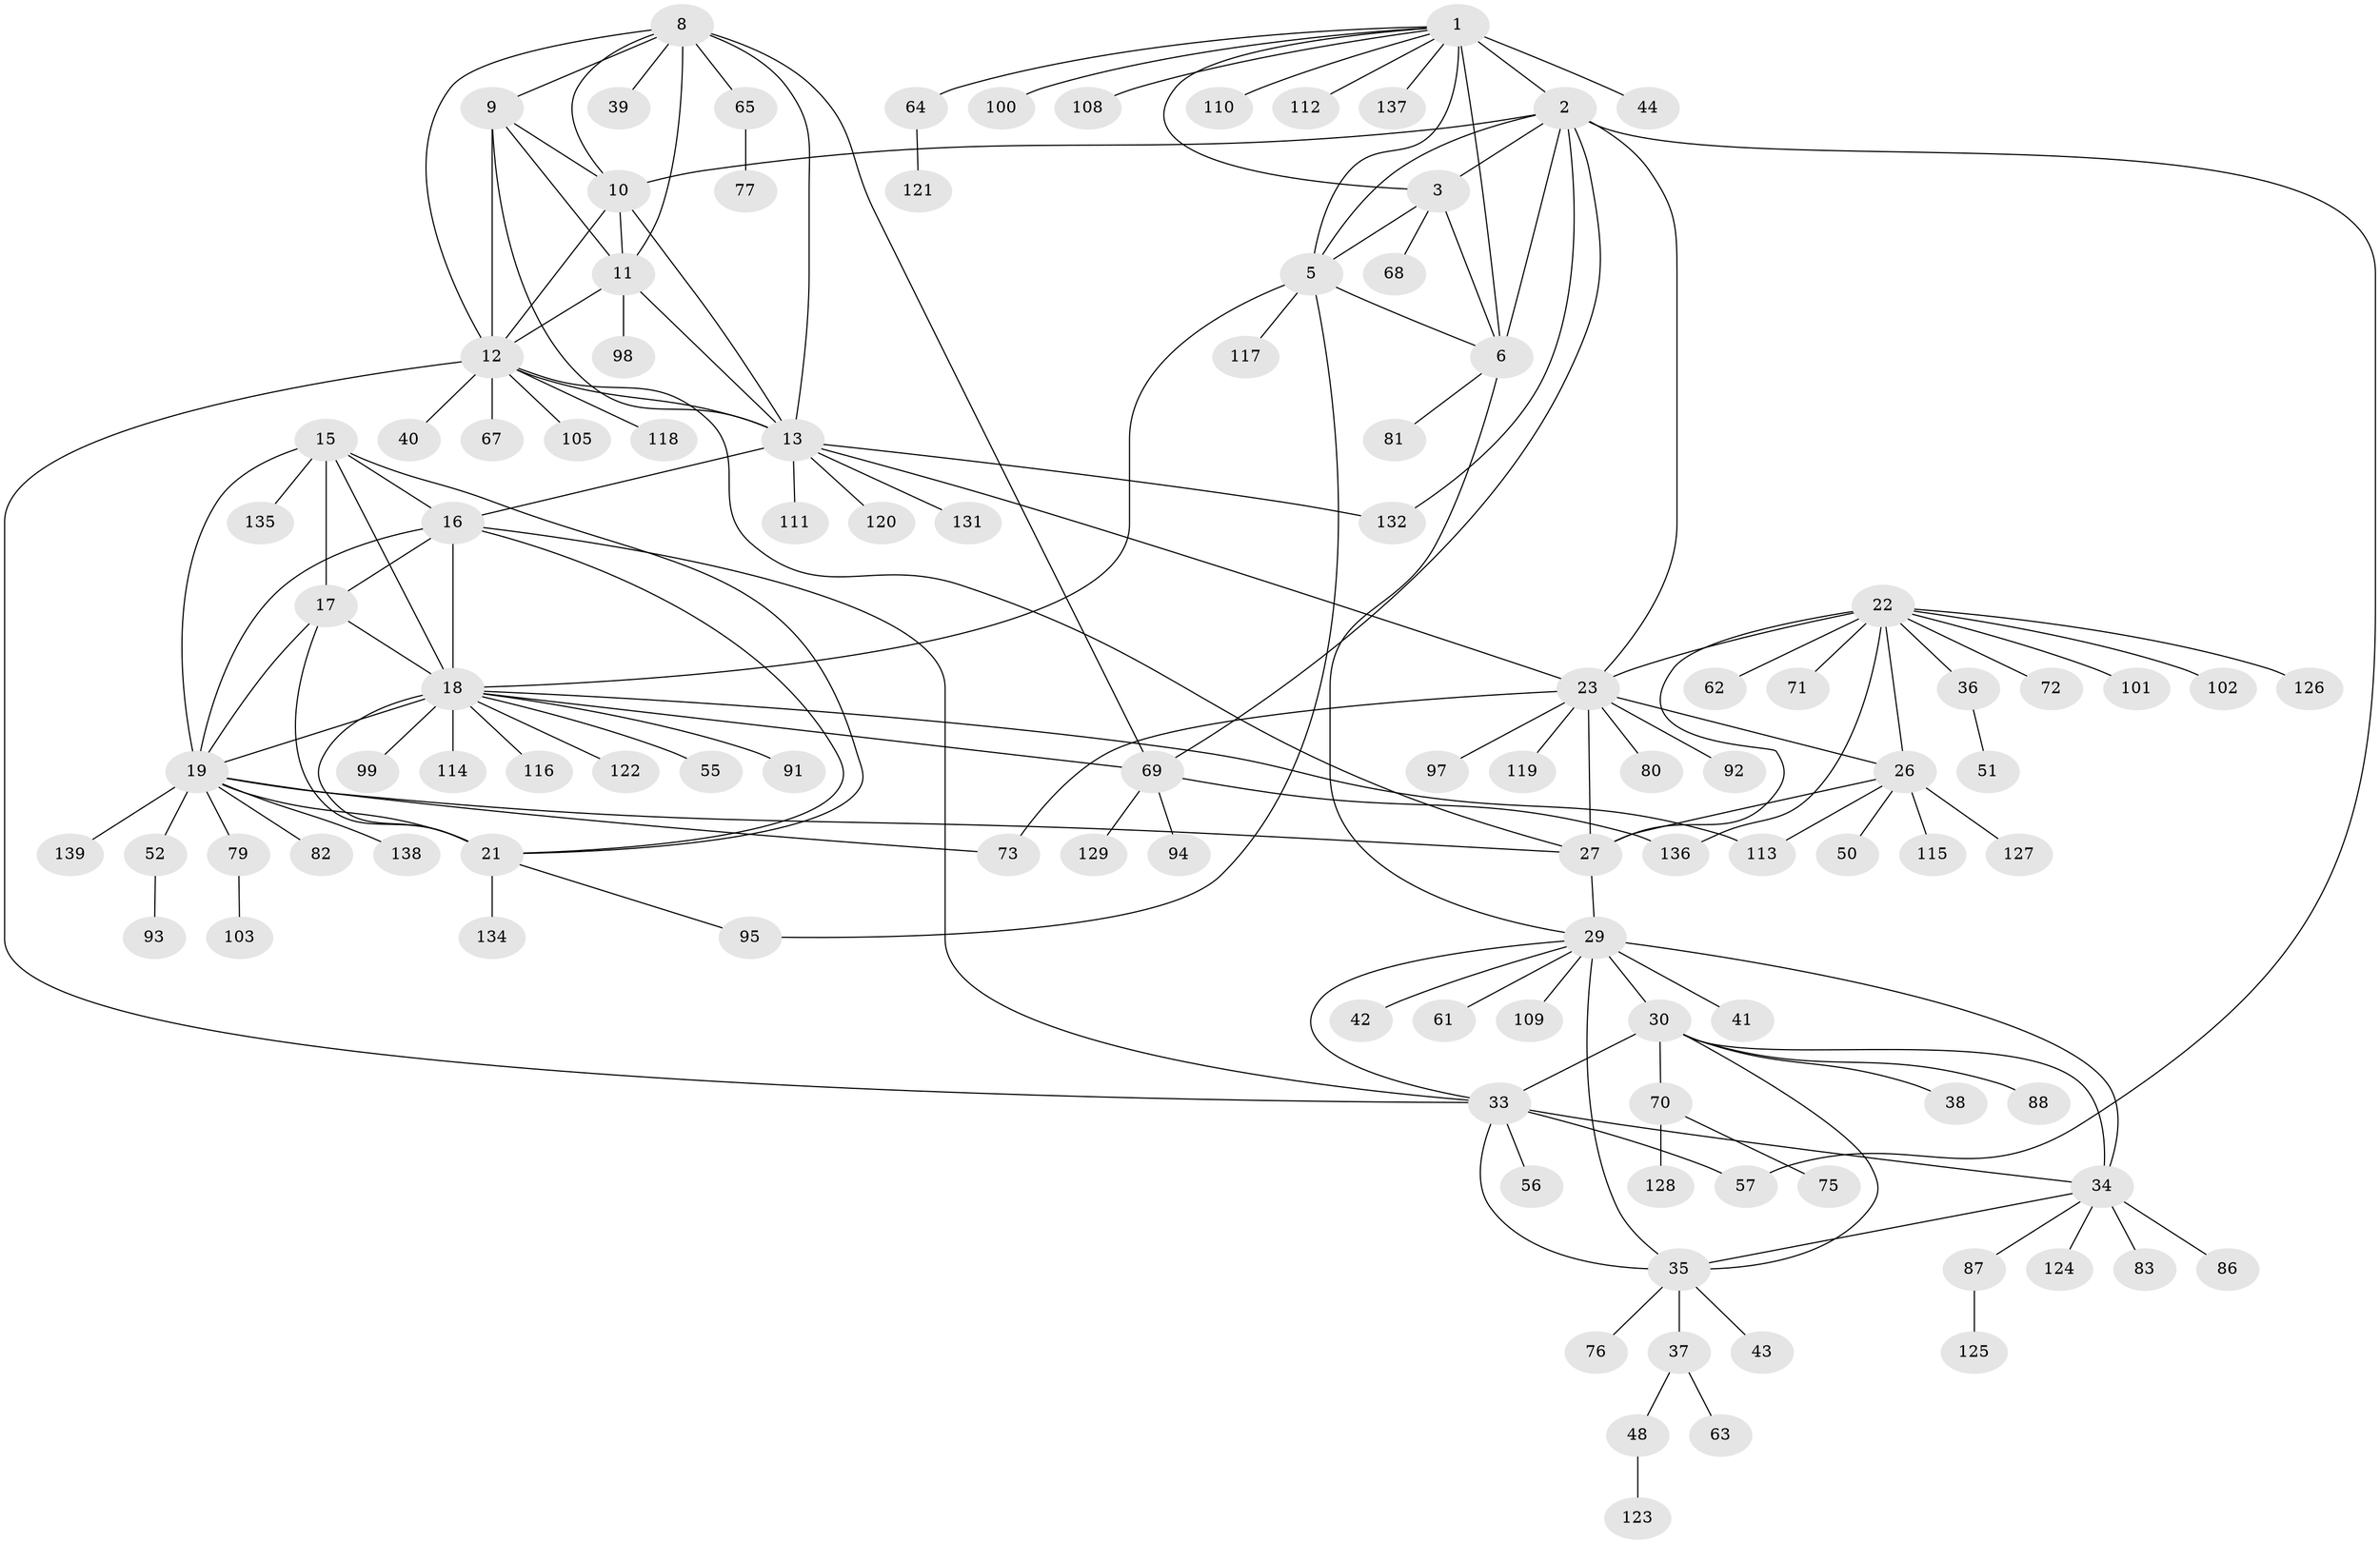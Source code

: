 // Generated by graph-tools (version 1.1) at 2025/52/02/27/25 19:52:15]
// undirected, 108 vertices, 157 edges
graph export_dot {
graph [start="1"]
  node [color=gray90,style=filled];
  1 [super="+4"];
  2 [super="+7"];
  3 [super="+74"];
  5 [super="+107"];
  6 [super="+46"];
  8 [super="+49"];
  9;
  10;
  11 [super="+84"];
  12 [super="+140"];
  13 [super="+14"];
  15 [super="+59"];
  16 [super="+133"];
  17 [super="+89"];
  18 [super="+20"];
  19 [super="+66"];
  21 [super="+47"];
  22 [super="+24"];
  23 [super="+25"];
  26 [super="+28"];
  27 [super="+85"];
  29 [super="+31"];
  30 [super="+32"];
  33 [super="+53"];
  34 [super="+45"];
  35 [super="+54"];
  36 [super="+58"];
  37 [super="+96"];
  38;
  39;
  40;
  41 [super="+130"];
  42;
  43;
  44;
  48;
  50;
  51;
  52 [super="+60"];
  55;
  56;
  57 [super="+104"];
  61;
  62;
  63;
  64 [super="+90"];
  65;
  67;
  68 [super="+106"];
  69 [super="+78"];
  70;
  71;
  72;
  73;
  75;
  76;
  77;
  79;
  80;
  81;
  82;
  83;
  86;
  87;
  88;
  91;
  92;
  93;
  94;
  95;
  97;
  98;
  99;
  100;
  101;
  102;
  103;
  105;
  108;
  109;
  110;
  111;
  112;
  113;
  114;
  115;
  116;
  117;
  118;
  119;
  120;
  121;
  122;
  123;
  124;
  125;
  126;
  127;
  128;
  129;
  131;
  132;
  134;
  135;
  136;
  137;
  138;
  139;
  1 -- 2 [weight=4];
  1 -- 3 [weight=2];
  1 -- 5 [weight=2];
  1 -- 6 [weight=2];
  1 -- 64;
  1 -- 100;
  1 -- 112;
  1 -- 137;
  1 -- 108;
  1 -- 44;
  1 -- 110;
  2 -- 3 [weight=2];
  2 -- 5 [weight=2];
  2 -- 6 [weight=2];
  2 -- 132;
  2 -- 69;
  2 -- 23;
  2 -- 57;
  2 -- 10;
  3 -- 5;
  3 -- 6;
  3 -- 68;
  5 -- 6;
  5 -- 18;
  5 -- 95;
  5 -- 117;
  6 -- 29;
  6 -- 81;
  8 -- 9;
  8 -- 10;
  8 -- 11;
  8 -- 12;
  8 -- 13 [weight=2];
  8 -- 39;
  8 -- 65;
  8 -- 69;
  9 -- 10;
  9 -- 11;
  9 -- 12;
  9 -- 13 [weight=2];
  10 -- 11;
  10 -- 12;
  10 -- 13 [weight=2];
  11 -- 12;
  11 -- 13 [weight=2];
  11 -- 98;
  12 -- 13 [weight=2];
  12 -- 33;
  12 -- 40;
  12 -- 67;
  12 -- 105;
  12 -- 118;
  12 -- 27;
  13 -- 120;
  13 -- 131;
  13 -- 132;
  13 -- 111;
  13 -- 16;
  13 -- 23;
  15 -- 16;
  15 -- 17;
  15 -- 18 [weight=2];
  15 -- 19;
  15 -- 21;
  15 -- 135;
  16 -- 17;
  16 -- 18 [weight=2];
  16 -- 19;
  16 -- 21;
  16 -- 33;
  17 -- 18 [weight=2];
  17 -- 19;
  17 -- 21;
  18 -- 19 [weight=2];
  18 -- 21 [weight=2];
  18 -- 69;
  18 -- 91;
  18 -- 113;
  18 -- 114;
  18 -- 99;
  18 -- 116;
  18 -- 55;
  18 -- 122;
  19 -- 21;
  19 -- 27;
  19 -- 52;
  19 -- 73;
  19 -- 79;
  19 -- 82;
  19 -- 138;
  19 -- 139;
  21 -- 95;
  21 -- 134;
  22 -- 23 [weight=4];
  22 -- 26 [weight=4];
  22 -- 27 [weight=2];
  22 -- 36;
  22 -- 71;
  22 -- 72;
  22 -- 102;
  22 -- 136;
  22 -- 101;
  22 -- 62;
  22 -- 126;
  23 -- 26 [weight=4];
  23 -- 27 [weight=2];
  23 -- 80;
  23 -- 92;
  23 -- 97;
  23 -- 73;
  23 -- 119;
  26 -- 27 [weight=2];
  26 -- 115;
  26 -- 113;
  26 -- 50;
  26 -- 127;
  27 -- 29;
  29 -- 30 [weight=4];
  29 -- 33 [weight=2];
  29 -- 34 [weight=2];
  29 -- 35 [weight=2];
  29 -- 42;
  29 -- 41;
  29 -- 109;
  29 -- 61;
  30 -- 33 [weight=2];
  30 -- 34 [weight=2];
  30 -- 35 [weight=2];
  30 -- 70;
  30 -- 88;
  30 -- 38;
  33 -- 34;
  33 -- 35;
  33 -- 56;
  33 -- 57;
  34 -- 35;
  34 -- 83;
  34 -- 86;
  34 -- 87;
  34 -- 124;
  35 -- 37;
  35 -- 43;
  35 -- 76;
  36 -- 51;
  37 -- 48;
  37 -- 63;
  48 -- 123;
  52 -- 93;
  64 -- 121;
  65 -- 77;
  69 -- 94;
  69 -- 129;
  69 -- 136;
  70 -- 75;
  70 -- 128;
  79 -- 103;
  87 -- 125;
}
